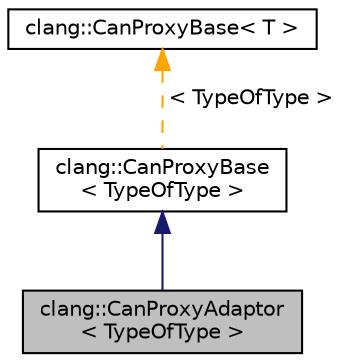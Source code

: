digraph "clang::CanProxyAdaptor&lt; TypeOfType &gt;"
{
 // LATEX_PDF_SIZE
  bgcolor="transparent";
  edge [fontname="Helvetica",fontsize="10",labelfontname="Helvetica",labelfontsize="10"];
  node [fontname="Helvetica",fontsize="10",shape=record];
  Node1 [label="clang::CanProxyAdaptor\l\< TypeOfType \>",height=0.2,width=0.4,color="black", fillcolor="grey75", style="filled", fontcolor="black",tooltip=" "];
  Node2 -> Node1 [dir="back",color="midnightblue",fontsize="10",style="solid",fontname="Helvetica"];
  Node2 [label="clang::CanProxyBase\l\< TypeOfType \>",height=0.2,width=0.4,color="black",URL="$classclang_1_1CanProxyBase.html",tooltip=" "];
  Node3 -> Node2 [dir="back",color="orange",fontsize="10",style="dashed",label=" \< TypeOfType \>" ,fontname="Helvetica"];
  Node3 [label="clang::CanProxyBase\< T \>",height=0.2,width=0.4,color="black",URL="$classclang_1_1CanProxyBase.html",tooltip="Base class of all canonical proxy types, which is responsible for storing the underlying canonical ty..."];
}
